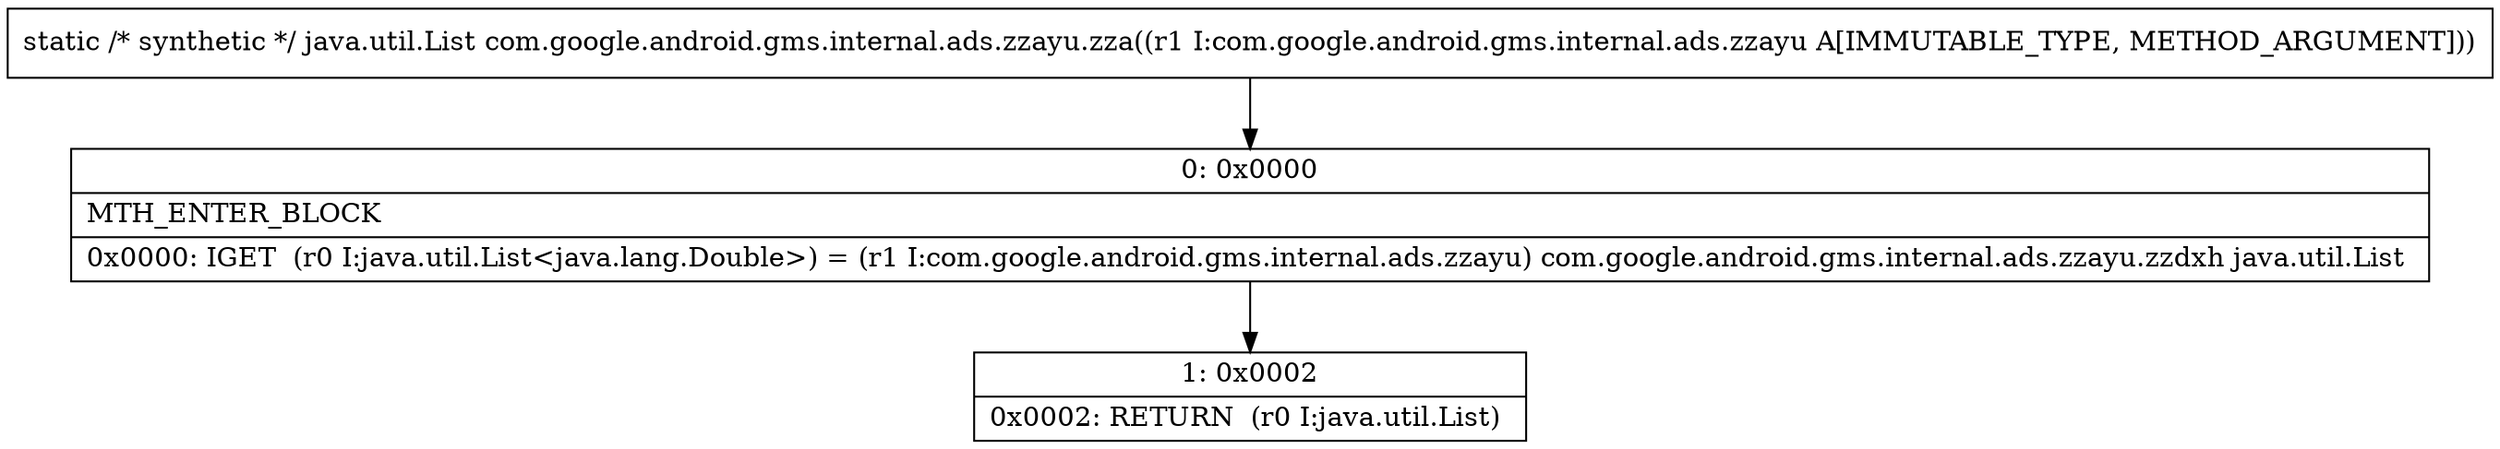 digraph "CFG forcom.google.android.gms.internal.ads.zzayu.zza(Lcom\/google\/android\/gms\/internal\/ads\/zzayu;)Ljava\/util\/List;" {
Node_0 [shape=record,label="{0\:\ 0x0000|MTH_ENTER_BLOCK\l|0x0000: IGET  (r0 I:java.util.List\<java.lang.Double\>) = (r1 I:com.google.android.gms.internal.ads.zzayu) com.google.android.gms.internal.ads.zzayu.zzdxh java.util.List \l}"];
Node_1 [shape=record,label="{1\:\ 0x0002|0x0002: RETURN  (r0 I:java.util.List) \l}"];
MethodNode[shape=record,label="{static \/* synthetic *\/ java.util.List com.google.android.gms.internal.ads.zzayu.zza((r1 I:com.google.android.gms.internal.ads.zzayu A[IMMUTABLE_TYPE, METHOD_ARGUMENT])) }"];
MethodNode -> Node_0;
Node_0 -> Node_1;
}

